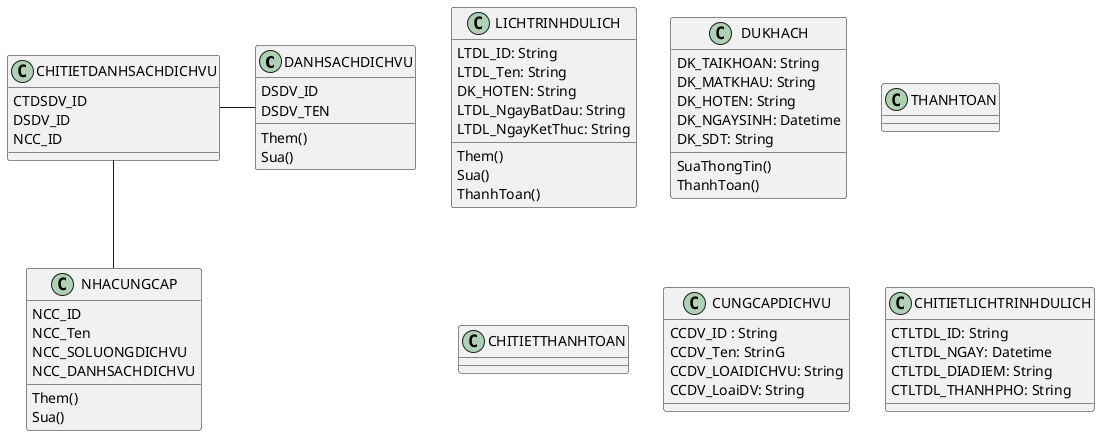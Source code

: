 @startuml So Do class

' Dịch vụ du lịch ở đây bao gồm các khu vui chơi,
' ăn ngủ nghỉ, dịch vụ đi lại, các dịch vụ sẽ có loại DV
'Dịch vụ sẽ gồm có:
'1. Phương tiện để đi lại (gồm có phương tiện đi đến nơi du lịch và phương tiện đi lại ở điểm du lịch)
'2. Tham quan và ăn uống
'3. chỗ ngủ



Class DANHSACHDICHVU{
  DSDV_ID
  DSDV_TEN
  Them()
  Sua()
}

class NHACUNGCAP{
  NCC_ID
  NCC_Ten
  NCC_SOLUONGDICHVU
  NCC_DANHSACHDICHVU
  Them()
  Sua()
}

class LICHTRINHDULICH{
  LTDL_ID: String
  LTDL_Ten: String
  DK_HOTEN: String
  LTDL_NgayBatDau: String
  LTDL_NgayKetThuc: String


  Them()
  Sua()
  ThanhToan()
}


class DUKHACH{
  DK_TAIKHOAN: String
  DK_MATKHAU: String
  DK_HOTEN: String
  DK_NGAYSINH: Datetime
  DK_SDT: String
  SuaThongTin()
  ThanhToan()
}
Class THANHTOAN{}
Class CHITIETTHANHTOAN{

}

Class CUNGCAPDICHVU{
  CCDV_ID : String
  CCDV_Ten: StrinG
  CCDV_LOAIDICHVU: String
  CCDV_LoaiDV: String
}
'một lịch trình thì có 1-> n ngày, 1 ngày đi sẽ có nhiều dịch vụ bởi nhà cung cấp dv
'1 ncc_DVu -> cung cấp cho nhiều lịch trình 
'=> thực thể yếu => thêm chi tiết lịch trình du lịch mỗi ngày đi sẽ là 1 chi tiết

  ' chỗ rối ở đây nếu hôm nay đi 2 chỗ mai đi 4 chỗ thì ghi sao
class CHITIETLICHTRINHDULICH{
  CTLTDL_ID: String
  CTLTDL_NGAY: Datetime
  CTLTDL_DIADIEM: String
  CTLTDL_THANHPHO: String
}


'1 nhà cung cấp có thể có nhiều loại dịch vụ du lịch
class CHITIETDANHSACHDICHVU{
  CTDSDV_ID
  DSDV_ID
  NCC_ID
  
}

class DANHSACHDICHVU{}
' class PHUONGTIENDILAI{}
' Class ANUONGTHAMQUAN{}
' Class NGHINGOI{}


' ------------------

CHITIETDANHSACHDICHVU -- NHACUNGCAP
CHITIETDANHSACHDICHVU - DANHSACHDICHVU



' DUKHACH - LICHTRINHDULICH


' NHACUNGCAP - DANHSACHDICHVU
' LICHTRINHDULICH -- THANHTOAN
' THANHTOAN - CHITIETTHANHTOAN
' ' CHITIETTHANHTOAN --- CUNGCAPDICHVU
' LICHTRINHDULICH -- CHITIETLICHTRINHDULICH
' CHITIETLICHTRINHDULICH -- CUNGCAPDICHVU
' DANHSACHDICHVU -- CUNGCAPDICHVU

' CUNGCAPDICHVU <|-- NGHINGOI
' CUNGCAPDICHVU <|-- ANUONGTHAMQUAN
' CUNGCAPDICHVU <|-- PHUONGTIENDILAI

@enduml